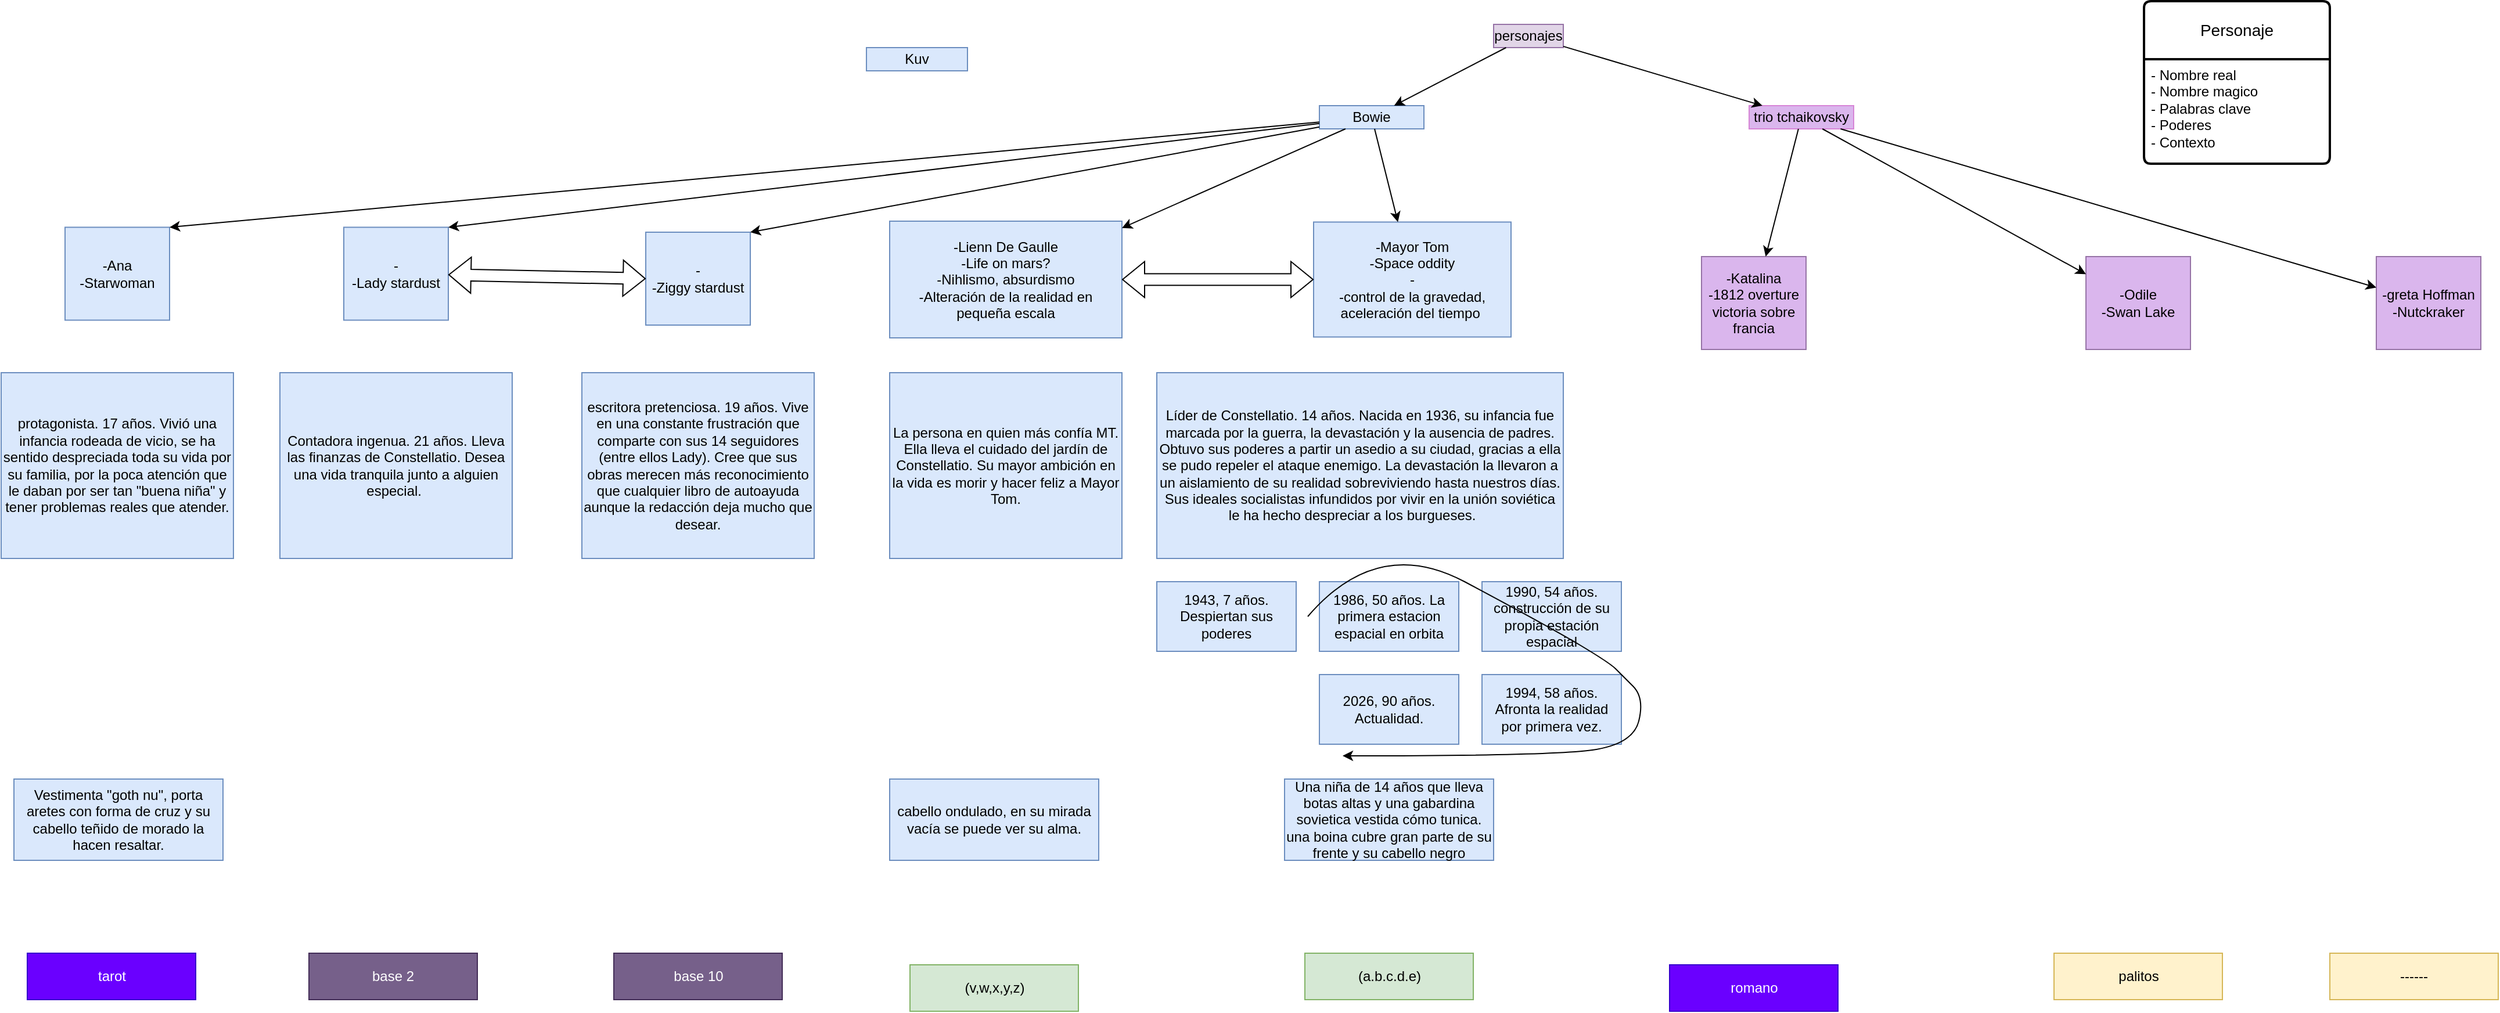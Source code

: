 <mxfile version="24.7.7">
  <diagram name="Página-1" id="oZ7Gsg2yPIm77miEetJb">
    <mxGraphModel dx="2534" dy="500" grid="1" gridSize="10" guides="1" tooltips="1" connect="1" arrows="1" fold="1" page="1" pageScale="1" pageWidth="827" pageHeight="1169" math="0" shadow="0">
      <root>
        <mxCell id="0" />
        <mxCell id="1" parent="0" />
        <mxCell id="xca-dB9qPjCTGvozeR4q-1" value="personajes" style="rounded=0;whiteSpace=wrap;html=1;fillColor=#e1d5e7;strokeColor=#9673a6;" parent="1" vertex="1">
          <mxGeometry x="40" y="30" width="60" height="20" as="geometry" />
        </mxCell>
        <mxCell id="xca-dB9qPjCTGvozeR4q-3" value="trio tchaikovsky" style="rounded=0;whiteSpace=wrap;html=1;fillColor=#dab6ed;strokeColor=#D685D6;" parent="1" vertex="1">
          <mxGeometry x="260" y="100" width="90" height="20" as="geometry" />
        </mxCell>
        <mxCell id="xca-dB9qPjCTGvozeR4q-7" value="Personaje" style="swimlane;childLayout=stackLayout;horizontal=1;startSize=50;horizontalStack=0;rounded=1;fontSize=14;fontStyle=0;strokeWidth=2;resizeParent=0;resizeLast=1;shadow=0;dashed=0;align=center;arcSize=4;whiteSpace=wrap;html=1;" parent="1" vertex="1">
          <mxGeometry x="600" y="10" width="160" height="140" as="geometry" />
        </mxCell>
        <mxCell id="xca-dB9qPjCTGvozeR4q-8" value="- Nombre real&lt;br&gt;- Nombre magico&lt;div&gt;- Palabras clave&lt;/div&gt;&lt;div&gt;- Poderes&lt;/div&gt;&lt;div&gt;- Contexto&lt;/div&gt;" style="align=left;strokeColor=none;fillColor=none;spacingLeft=4;fontSize=12;verticalAlign=top;resizable=0;rotatable=0;part=1;html=1;" parent="xca-dB9qPjCTGvozeR4q-7" vertex="1">
          <mxGeometry y="50" width="160" height="90" as="geometry" />
        </mxCell>
        <mxCell id="xca-dB9qPjCTGvozeR4q-9" value="-greta Hoffman&lt;div&gt;-Nutckraker&lt;/div&gt;" style="rounded=0;whiteSpace=wrap;html=1;fillColor=#DAB6ED;strokeColor=#9673a6;" parent="1" vertex="1">
          <mxGeometry x="800" y="230" width="90" height="80" as="geometry" />
        </mxCell>
        <mxCell id="xca-dB9qPjCTGvozeR4q-10" value="-Odile&lt;div&gt;-Swan Lake&lt;/div&gt;" style="rounded=0;whiteSpace=wrap;html=1;fillColor=#DAB6ED;strokeColor=#9673a6;" parent="1" vertex="1">
          <mxGeometry x="550" y="230" width="90" height="80" as="geometry" />
        </mxCell>
        <mxCell id="xca-dB9qPjCTGvozeR4q-11" value="-Katalina&lt;div&gt;&lt;span style=&quot;background-color: initial;&quot;&gt;-1812 overture&lt;/span&gt;&lt;/div&gt;&lt;div&gt;&lt;span style=&quot;background-color: initial;&quot;&gt;victoria sobre francia&lt;/span&gt;&lt;/div&gt;" style="rounded=0;whiteSpace=wrap;html=1;fillColor=#DAB6ED;strokeColor=#9673a6;" parent="1" vertex="1">
          <mxGeometry x="219" y="230" width="90" height="80" as="geometry" />
        </mxCell>
        <mxCell id="xca-dB9qPjCTGvozeR4q-12" value="" style="endArrow=classic;html=1;rounded=0;" parent="1" source="xca-dB9qPjCTGvozeR4q-3" target="xca-dB9qPjCTGvozeR4q-9" edge="1">
          <mxGeometry width="50" height="50" relative="1" as="geometry">
            <mxPoint x="250" y="200" as="sourcePoint" />
            <mxPoint x="300" y="150" as="targetPoint" />
          </mxGeometry>
        </mxCell>
        <mxCell id="xca-dB9qPjCTGvozeR4q-13" value="" style="endArrow=classic;html=1;rounded=0;" parent="1" source="xca-dB9qPjCTGvozeR4q-3" target="xca-dB9qPjCTGvozeR4q-10" edge="1">
          <mxGeometry width="50" height="50" relative="1" as="geometry">
            <mxPoint x="328" y="130" as="sourcePoint" />
            <mxPoint x="360" y="155" as="targetPoint" />
          </mxGeometry>
        </mxCell>
        <mxCell id="xca-dB9qPjCTGvozeR4q-14" value="" style="endArrow=classic;html=1;rounded=0;" parent="1" source="xca-dB9qPjCTGvozeR4q-3" target="xca-dB9qPjCTGvozeR4q-11" edge="1">
          <mxGeometry width="50" height="50" relative="1" as="geometry">
            <mxPoint x="312" y="130" as="sourcePoint" />
            <mxPoint x="306" y="150" as="targetPoint" />
          </mxGeometry>
        </mxCell>
        <mxCell id="xca-dB9qPjCTGvozeR4q-15" value="Bowie" style="rounded=0;whiteSpace=wrap;html=1;fillColor=#dae8fc;strokeColor=#6c8ebf;" parent="1" vertex="1">
          <mxGeometry x="-110" y="100" width="90" height="20" as="geometry" />
        </mxCell>
        <mxCell id="xca-dB9qPjCTGvozeR4q-17" value="-Mayor Tom&lt;div&gt;&lt;span style=&quot;background-color: initial;&quot;&gt;-Space oddity&lt;/span&gt;&lt;/div&gt;&lt;div&gt;&lt;span style=&quot;background-color: initial;&quot;&gt;-&lt;/span&gt;&lt;/div&gt;&lt;div&gt;&lt;span style=&quot;background-color: initial;&quot;&gt;-control de la gravedad, aceleración del tiempo&amp;nbsp;&lt;/span&gt;&lt;/div&gt;" style="rounded=0;whiteSpace=wrap;html=1;fillColor=#dae8fc;strokeColor=#6c8ebf;" parent="1" vertex="1">
          <mxGeometry x="-115" y="200.25" width="170" height="99" as="geometry" />
        </mxCell>
        <mxCell id="xca-dB9qPjCTGvozeR4q-18" value="-&lt;div&gt;&lt;span style=&quot;background-color: initial;&quot;&gt;-Lady stardust&lt;/span&gt;&lt;/div&gt;" style="rounded=0;whiteSpace=wrap;html=1;fillColor=#dae8fc;strokeColor=#6c8ebf;" parent="1" vertex="1">
          <mxGeometry x="-950" y="204.75" width="90" height="80" as="geometry" />
        </mxCell>
        <mxCell id="xca-dB9qPjCTGvozeR4q-19" value="-&lt;div&gt;&lt;span style=&quot;background-color: initial;&quot;&gt;-Ziggy stardust&lt;/span&gt;&lt;/div&gt;" style="rounded=0;whiteSpace=wrap;html=1;fillColor=#dae8fc;strokeColor=#6c8ebf;" parent="1" vertex="1">
          <mxGeometry x="-690" y="209" width="90" height="80" as="geometry" />
        </mxCell>
        <mxCell id="xca-dB9qPjCTGvozeR4q-20" value="-Ana&lt;div&gt;&lt;span style=&quot;background-color: initial;&quot;&gt;-Starwoman&lt;/span&gt;&lt;/div&gt;" style="rounded=0;whiteSpace=wrap;html=1;fillColor=#dae8fc;strokeColor=#6c8ebf;" parent="1" vertex="1">
          <mxGeometry x="-1190" y="204.75" width="90" height="80" as="geometry" />
        </mxCell>
        <mxCell id="xca-dB9qPjCTGvozeR4q-21" value="-Lienn De Gaulle&lt;div&gt;&lt;span style=&quot;background-color: initial;&quot;&gt;-Life on mars?&lt;/span&gt;&lt;/div&gt;&lt;div&gt;&lt;span style=&quot;background-color: initial;&quot;&gt;-Nihlismo, absurdismo&lt;/span&gt;&lt;/div&gt;&lt;div&gt;&lt;span style=&quot;background-color: initial;&quot;&gt;-Alteración de la realidad en pequeña escala&lt;/span&gt;&lt;/div&gt;" style="rounded=0;whiteSpace=wrap;html=1;fillColor=#dae8fc;strokeColor=#6c8ebf;" parent="1" vertex="1">
          <mxGeometry x="-480" y="199.5" width="200" height="100.5" as="geometry" />
        </mxCell>
        <mxCell id="xca-dB9qPjCTGvozeR4q-22" value="" style="endArrow=classic;html=1;rounded=0;" parent="1" source="xca-dB9qPjCTGvozeR4q-1" target="xca-dB9qPjCTGvozeR4q-3" edge="1">
          <mxGeometry width="50" height="50" relative="1" as="geometry">
            <mxPoint x="325" y="130" as="sourcePoint" />
            <mxPoint x="375" y="180" as="targetPoint" />
          </mxGeometry>
        </mxCell>
        <mxCell id="xca-dB9qPjCTGvozeR4q-23" value="" style="endArrow=classic;html=1;rounded=0;" parent="1" source="xca-dB9qPjCTGvozeR4q-1" target="xca-dB9qPjCTGvozeR4q-15" edge="1">
          <mxGeometry width="50" height="50" relative="1" as="geometry">
            <mxPoint x="335" y="140" as="sourcePoint" />
            <mxPoint x="385" y="190" as="targetPoint" />
          </mxGeometry>
        </mxCell>
        <mxCell id="xca-dB9qPjCTGvozeR4q-24" value="" style="endArrow=classic;html=1;rounded=0;" parent="1" source="xca-dB9qPjCTGvozeR4q-15" target="xca-dB9qPjCTGvozeR4q-17" edge="1">
          <mxGeometry width="50" height="50" relative="1" as="geometry">
            <mxPoint x="59" y="60" as="sourcePoint" />
            <mxPoint x="-44" y="110" as="targetPoint" />
          </mxGeometry>
        </mxCell>
        <mxCell id="xca-dB9qPjCTGvozeR4q-25" value="" style="endArrow=classic;html=1;rounded=0;entryX=1;entryY=0;entryDx=0;entryDy=0;" parent="1" source="xca-dB9qPjCTGvozeR4q-15" target="xca-dB9qPjCTGvozeR4q-18" edge="1">
          <mxGeometry width="50" height="50" relative="1" as="geometry">
            <mxPoint x="-53" y="130" as="sourcePoint" />
            <mxPoint x="10" y="183" as="targetPoint" />
          </mxGeometry>
        </mxCell>
        <mxCell id="xca-dB9qPjCTGvozeR4q-26" value="" style="endArrow=classic;html=1;rounded=0;entryX=1;entryY=0;entryDx=0;entryDy=0;" parent="1" source="xca-dB9qPjCTGvozeR4q-15" target="xca-dB9qPjCTGvozeR4q-19" edge="1">
          <mxGeometry width="50" height="50" relative="1" as="geometry">
            <mxPoint x="-43" y="140" as="sourcePoint" />
            <mxPoint x="20" y="193" as="targetPoint" />
          </mxGeometry>
        </mxCell>
        <mxCell id="xca-dB9qPjCTGvozeR4q-27" value="" style="endArrow=classic;html=1;rounded=0;entryX=1;entryY=0;entryDx=0;entryDy=0;" parent="1" source="xca-dB9qPjCTGvozeR4q-15" target="xca-dB9qPjCTGvozeR4q-20" edge="1">
          <mxGeometry width="50" height="50" relative="1" as="geometry">
            <mxPoint x="-73" y="130" as="sourcePoint" />
            <mxPoint x="-113" y="180" as="targetPoint" />
          </mxGeometry>
        </mxCell>
        <mxCell id="xca-dB9qPjCTGvozeR4q-28" value="" style="endArrow=classic;html=1;rounded=0;" parent="1" source="xca-dB9qPjCTGvozeR4q-15" target="xca-dB9qPjCTGvozeR4q-21" edge="1">
          <mxGeometry width="50" height="50" relative="1" as="geometry">
            <mxPoint x="-83" y="130" as="sourcePoint" />
            <mxPoint x="-200" y="195" as="targetPoint" />
          </mxGeometry>
        </mxCell>
        <mxCell id="xca-dB9qPjCTGvozeR4q-29" value="Líder de Constellatio. 14 años. Nacida en 1936, su infancia fue marcada por la guerra, la devastación y la ausencia de padres. Obtuvo sus poderes a partir un asedio a su ciudad, gracias a ella se pudo repeler el ataque enemigo. La devastación la llevaron a un aislamiento de su realidad sobreviviendo hasta nuestros días. Sus ideales socialistas infundidos por vivir en la unión soviética le ha hecho despreciar a los burgueses.&amp;nbsp; &amp;nbsp;&amp;nbsp;" style="rounded=0;whiteSpace=wrap;html=1;fillColor=#dae8fc;strokeColor=#6c8ebf;" parent="1" vertex="1">
          <mxGeometry x="-250" y="330" width="350" height="160" as="geometry" />
        </mxCell>
        <mxCell id="xca-dB9qPjCTGvozeR4q-34" value="1943, 7 años. Despiertan sus poderes" style="rounded=0;whiteSpace=wrap;html=1;fillColor=#dae8fc;strokeColor=#6c8ebf;" parent="1" vertex="1">
          <mxGeometry x="-250" y="510" width="120" height="60" as="geometry" />
        </mxCell>
        <mxCell id="xca-dB9qPjCTGvozeR4q-35" value="1986, 50 años. La primera estacion espacial en orbita" style="rounded=0;whiteSpace=wrap;html=1;fillColor=#dae8fc;strokeColor=#6c8ebf;" parent="1" vertex="1">
          <mxGeometry x="-110" y="510" width="120" height="60" as="geometry" />
        </mxCell>
        <mxCell id="xca-dB9qPjCTGvozeR4q-36" value="1990, 54 años. construcción de su propia estación espacial" style="rounded=0;whiteSpace=wrap;html=1;fillColor=#dae8fc;strokeColor=#6c8ebf;" parent="1" vertex="1">
          <mxGeometry x="30" y="510" width="120" height="60" as="geometry" />
        </mxCell>
        <mxCell id="xca-dB9qPjCTGvozeR4q-37" value="1994, 58 años. Afronta la realidad por primera vez." style="rounded=0;whiteSpace=wrap;html=1;fillColor=#dae8fc;strokeColor=#6c8ebf;" parent="1" vertex="1">
          <mxGeometry x="30" y="590" width="120" height="60" as="geometry" />
        </mxCell>
        <mxCell id="xca-dB9qPjCTGvozeR4q-38" value="2026, 90 años. Actualidad." style="rounded=0;whiteSpace=wrap;html=1;fillColor=#dae8fc;strokeColor=#6c8ebf;" parent="1" vertex="1">
          <mxGeometry x="-110" y="590" width="120" height="60" as="geometry" />
        </mxCell>
        <mxCell id="xca-dB9qPjCTGvozeR4q-39" value="" style="curved=1;endArrow=classic;html=1;rounded=0;" parent="1" edge="1">
          <mxGeometry width="50" height="50" relative="1" as="geometry">
            <mxPoint x="-120" y="540" as="sourcePoint" />
            <mxPoint x="-90" y="660" as="targetPoint" />
            <Array as="points">
              <mxPoint x="-60" y="470" />
              <mxPoint x="90" y="550" />
              <mxPoint x="140" y="580" />
              <mxPoint x="150" y="590" />
              <mxPoint x="170" y="610" />
              <mxPoint x="160" y="650" />
              <mxPoint x="90" y="660" />
            </Array>
          </mxGeometry>
        </mxCell>
        <mxCell id="xca-dB9qPjCTGvozeR4q-40" value="Una niña de 14 años que lleva botas altas y una gabardina sovietica vestida cómo tunica. una boina cubre gran parte de su frente y su cabello negro" style="rounded=0;whiteSpace=wrap;html=1;fillColor=#dae8fc;strokeColor=#6c8ebf;" parent="1" vertex="1">
          <mxGeometry x="-140" y="680" width="180" height="70" as="geometry" />
        </mxCell>
        <mxCell id="xca-dB9qPjCTGvozeR4q-41" value="cabello ondulado, en su mirada vacía se puede ver su alma." style="rounded=0;whiteSpace=wrap;html=1;fillColor=#dae8fc;strokeColor=#6c8ebf;" parent="1" vertex="1">
          <mxGeometry x="-480" y="680" width="180" height="70" as="geometry" />
        </mxCell>
        <mxCell id="xca-dB9qPjCTGvozeR4q-42" value="La persona en quien más confía MT. Ella lleva el cuidado del jardín de Constellatio. Su mayor ambición en la vida es morir y hacer feliz a Mayor Tom." style="rounded=0;whiteSpace=wrap;html=1;fillColor=#dae8fc;strokeColor=#6c8ebf;" parent="1" vertex="1">
          <mxGeometry x="-480" y="330" width="200" height="160" as="geometry" />
        </mxCell>
        <mxCell id="y8kFlX_KYbTW3JfM3lOp-1" value="" style="shape=flexArrow;endArrow=classic;startArrow=classic;html=1;rounded=0;entryX=0;entryY=0.5;entryDx=0;entryDy=0;" parent="1" source="xca-dB9qPjCTGvozeR4q-18" target="xca-dB9qPjCTGvozeR4q-19" edge="1">
          <mxGeometry width="100" height="100" relative="1" as="geometry">
            <mxPoint x="-850" y="480" as="sourcePoint" />
            <mxPoint x="-750" y="380" as="targetPoint" />
          </mxGeometry>
        </mxCell>
        <mxCell id="y8kFlX_KYbTW3JfM3lOp-2" value="protagonista. 17 años. Vivió una infancia rodeada de vicio, se ha sentido despreciada toda su vida por su familia, por la poca atención que le daban por ser tan &quot;buena niña&quot; y tener problemas reales que atender." style="rounded=0;whiteSpace=wrap;html=1;fillColor=#dae8fc;strokeColor=#6c8ebf;" parent="1" vertex="1">
          <mxGeometry x="-1245" y="330" width="200" height="160" as="geometry" />
        </mxCell>
        <mxCell id="y8kFlX_KYbTW3JfM3lOp-3" value="" style="shape=flexArrow;endArrow=classic;startArrow=classic;html=1;rounded=0;" parent="1" source="xca-dB9qPjCTGvozeR4q-21" target="xca-dB9qPjCTGvozeR4q-17" edge="1">
          <mxGeometry width="100" height="100" relative="1" as="geometry">
            <mxPoint x="-275" y="243.25" as="sourcePoint" />
            <mxPoint x="-105" y="246.25" as="targetPoint" />
          </mxGeometry>
        </mxCell>
        <mxCell id="y8kFlX_KYbTW3JfM3lOp-4" value="Vestimenta &quot;goth nu&quot;, porta aretes con forma de cruz y su cabello teñido de morado la hacen resaltar." style="rounded=0;whiteSpace=wrap;html=1;fillColor=#dae8fc;strokeColor=#6c8ebf;" parent="1" vertex="1">
          <mxGeometry x="-1234" y="680" width="180" height="70" as="geometry" />
        </mxCell>
        <mxCell id="y8kFlX_KYbTW3JfM3lOp-5" value="escritora pretenciosa. 19 años. Vive en una constante frustración que comparte con sus 14 seguidores (entre ellos Lady). Cree que sus obras merecen más reconocimiento que cualquier libro de autoayuda aunque la redacción deja mucho que desear." style="rounded=0;whiteSpace=wrap;html=1;fillColor=#dae8fc;strokeColor=#6c8ebf;" parent="1" vertex="1">
          <mxGeometry x="-745" y="330" width="200" height="160" as="geometry" />
        </mxCell>
        <mxCell id="y8kFlX_KYbTW3JfM3lOp-6" value="Contadora ingenua. 21 años. Lleva las finanzas de Constellatio. Desea una vida tranquila junto a alguien especial.&amp;nbsp;" style="rounded=0;whiteSpace=wrap;html=1;fillColor=#dae8fc;strokeColor=#6c8ebf;" parent="1" vertex="1">
          <mxGeometry x="-1005" y="330" width="200" height="160" as="geometry" />
        </mxCell>
        <mxCell id="y8kFlX_KYbTW3JfM3lOp-7" value="Kuv" style="rounded=0;whiteSpace=wrap;html=1;fillColor=#dae8fc;strokeColor=#6c8ebf;" parent="1" vertex="1">
          <mxGeometry x="-500" y="50" width="87" height="20" as="geometry" />
        </mxCell>
        <mxCell id="da-zcHeVTYQQkIiGvuu9-1" value="base 10" style="rounded=0;whiteSpace=wrap;html=1;fillColor=#76608a;strokeColor=#432D57;fontColor=#ffffff;" parent="1" vertex="1">
          <mxGeometry x="-717.5" y="830" width="145" height="40" as="geometry" />
        </mxCell>
        <mxCell id="da-zcHeVTYQQkIiGvuu9-2" value="base 2" style="rounded=0;whiteSpace=wrap;html=1;fillColor=#76608a;strokeColor=#432D57;fontColor=#ffffff;" parent="1" vertex="1">
          <mxGeometry x="-980" y="830" width="145" height="40" as="geometry" />
        </mxCell>
        <mxCell id="da-zcHeVTYQQkIiGvuu9-3" value="romano" style="rounded=0;whiteSpace=wrap;html=1;fillColor=#6a00ff;strokeColor=#3700CC;fontColor=#ffffff;" parent="1" vertex="1">
          <mxGeometry x="191.5" y="840" width="145" height="40" as="geometry" />
        </mxCell>
        <mxCell id="da-zcHeVTYQQkIiGvuu9-5" value="tarot" style="rounded=0;whiteSpace=wrap;html=1;fillColor=#6a00ff;strokeColor=#3700CC;fontColor=#ffffff;" parent="1" vertex="1">
          <mxGeometry x="-1222.5" y="830" width="145" height="40" as="geometry" />
        </mxCell>
        <mxCell id="da-zcHeVTYQQkIiGvuu9-6" value="palitos" style="rounded=0;whiteSpace=wrap;html=1;fillColor=#fff2cc;strokeColor=#d6b656;" parent="1" vertex="1">
          <mxGeometry x="522.5" y="830" width="145" height="40" as="geometry" />
        </mxCell>
        <mxCell id="da-zcHeVTYQQkIiGvuu9-7" value="(v,w,x,y,z)" style="rounded=0;whiteSpace=wrap;html=1;fillColor=#d5e8d4;strokeColor=#82b366;" parent="1" vertex="1">
          <mxGeometry x="-462.5" y="840" width="145" height="40" as="geometry" />
        </mxCell>
        <mxCell id="da-zcHeVTYQQkIiGvuu9-8" value="(a.b.c.d.e)" style="rounded=0;whiteSpace=wrap;html=1;fillColor=#d5e8d4;strokeColor=#82b366;" parent="1" vertex="1">
          <mxGeometry x="-122.5" y="830" width="145" height="40" as="geometry" />
        </mxCell>
        <mxCell id="da-zcHeVTYQQkIiGvuu9-9" value="------" style="rounded=0;whiteSpace=wrap;html=1;fillColor=#fff2cc;strokeColor=#d6b656;" parent="1" vertex="1">
          <mxGeometry x="760" y="830" width="145" height="40" as="geometry" />
        </mxCell>
      </root>
    </mxGraphModel>
  </diagram>
</mxfile>
